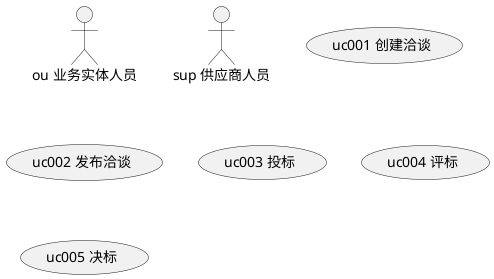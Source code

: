@startuml
actor       ou          as "ou 业务实体人员"
actor       sup         as "sup 供应商人员"
usecase     uc001       as "uc001 创建洽谈"
usecase     uc002       as "uc002 发布洽谈"
usecase     uc003       as "uc003 投标"
usecase     uc004       as "uc004 评标"
usecase     uc005       as "uc005 决标"
@enduml

